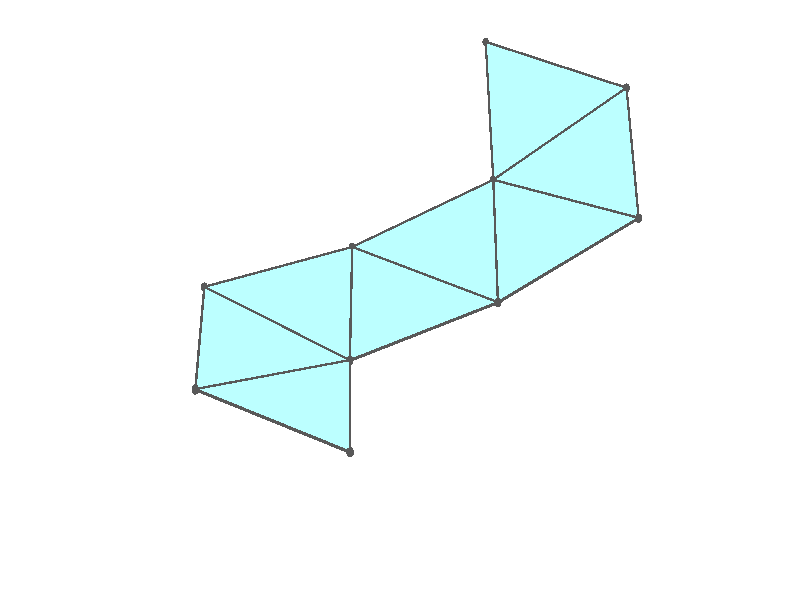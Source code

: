 #version 3.7;
global_settings{assumed_gamma 1.0}
camera{perspective location <18.750000000000000000000000, 10.825317547305481014063844, 12.499999999999996447286321> right <0.133333333333333331482962, -0.230940107675850353485814, -0.000000000000000000000000> up <-0.064951905283832905846353, -0.037499999999999998612221, 0.129903810567665811692706> direction <0.750000000000000111022302, 0.433012701892219298294151, 0.499999999999999944488849> sky <-0.433012701892219298294151, -0.249999999999999944488849, 0.866025403784438707610605> look_at <18.000000000000000000000000, 10.392304845413262270881205, 11.999999999999996447286321>}
light_source{<18.750000000000000000000000, 10.825317547305481014063844, 12.499999999999996447286321> rgb<1.0,1.0,1.0>}
background{rgb<1,1,1>}
union{union{object{union{sphere{<-0.408248290463862795185435, 0.707106781186547461715008, -0.018463387614030324357373>,0.029999999999999998889777}sphere{<-0.408248290463863350296947, -0.707106781186547350692706, -0.018463387614030324357373>,0.029999999999999998889777}sphere{<0.816496580927725923437777, -0.000000000000000199983985, -0.018463387614030324357373>,0.029999999999999998889777}} pigment{rgb<0.1,0.1,0.1>}}object{union{cylinder{<-0.408248290463862795185435, 0.707106781186547461715008, -0.018463387614030324357373>,<-0.408248290463863350296947, -0.707106781186547350692706, -0.018463387614030324357373>,0.010000000000000000208167}cylinder{<-0.408248290463863350296947, -0.707106781186547350692706, -0.018463387614030324357373>,<0.816496580927725923437777, -0.000000000000000199983985, -0.018463387614030324357373>,0.010000000000000000208167}cylinder{<0.816496580927725923437777, -0.000000000000000199983985, -0.018463387614030324357373>,<-0.408248290463862795185435, 0.707106781186547461715008, -0.018463387614030324357373>,0.010000000000000000208167}} pigment{rgb<0.1,0.1,0.1>}}object{polygon{3.000000000000000000000000,<-0.408248290463862795185435, 0.707106781186547461715008, -0.018463387614030324357373>,<-0.408248290463863350296947, -0.707106781186547350692706, -0.018463387614030324357373>,<0.816496580927725923437777, -0.000000000000000199983985, -0.018463387614030324357373>} pigment{rgbft<0.5,1.0,1.0,0.1,0.1>}}}union{object{union{sphere{<-0.408248290463862795185435, 0.707106781186547461715008, -0.018463387614031323558095>,0.029999999999999998889777}sphere{<-0.408248290463863350296947, -0.707106781186547350692706, -0.018463387614031316619201>,0.029999999999999998889777}sphere{<-1.628003441266322681713064, 0.000000000000000734467309, 0.091978325931484833377638>,0.029999999999999998889777}} pigment{rgb<0.1,0.1,0.1>}}object{union{cylinder{<-0.408248290463862795185435, 0.707106781186547461715008, -0.018463387614031323558095>,<-0.408248290463863350296947, -0.707106781186547350692706, -0.018463387614031316619201>,0.010000000000000000208167}cylinder{<-0.408248290463863350296947, -0.707106781186547350692706, -0.018463387614031316619201>,<-1.628003441266322681713064, 0.000000000000000734467309, 0.091978325931484833377638>,0.010000000000000000208167}cylinder{<-1.628003441266322681713064, 0.000000000000000734467309, 0.091978325931484833377638>,<-0.408248290463862795185435, 0.707106781186547461715008, -0.018463387614031323558095>,0.010000000000000000208167}} pigment{rgb<0.1,0.1,0.1>}}object{polygon{3.000000000000000000000000,<-0.408248290463862795185435, 0.707106781186547461715008, -0.018463387614031323558095>,<-0.408248290463863350296947, -0.707106781186547350692706, -0.018463387614031316619201>,<-1.628003441266322681713064, 0.000000000000000734467309, 0.091978325931484833377638>} pigment{rgbft<0.5,1.0,1.0,0.1,0.1>}}}union{object{union{sphere{<-0.408248290463862795185435, 0.707106781186547572737311, -0.018463387614031739891729>,0.029999999999999998889777}sphere{<-1.615559632648138510546687, 1.409892337585123334164905, 0.201745115288890997096161>,0.029999999999999998889777}sphere{<-1.628003441266322903757668, 0.000000000000000666133815, 0.091978325931484430921792>,0.029999999999999998889777}} pigment{rgb<0.1,0.1,0.1>}}object{union{cylinder{<-0.408248290463862795185435, 0.707106781186547572737311, -0.018463387614031739891729>,<-1.615559632648138510546687, 1.409892337585123334164905, 0.201745115288890997096161>,0.010000000000000000208167}cylinder{<-1.615559632648138510546687, 1.409892337585123334164905, 0.201745115288890997096161>,<-1.628003441266322903757668, 0.000000000000000666133815, 0.091978325931484430921792>,0.010000000000000000208167}cylinder{<-1.628003441266322903757668, 0.000000000000000666133815, 0.091978325931484430921792>,<-0.408248290463862795185435, 0.707106781186547572737311, -0.018463387614031739891729>,0.010000000000000000208167}} pigment{rgb<0.1,0.1,0.1>}}object{polygon{3.000000000000000000000000,<-0.408248290463862795185435, 0.707106781186547572737311, -0.018463387614031739891729>,<-1.615559632648138510546687, 1.409892337585123334164905, 0.201745115288890997096161>,<-1.628003441266322903757668, 0.000000000000000666133815, 0.091978325931484430921792>} pigment{rgbft<0.5,1.0,1.0,0.1,0.1>}}}union{object{union{sphere{<-2.815492932594024111381259, 0.694169514409386012587788, 0.420607894368221879588532>,0.029999999999999998889777}sphere{<-1.615559632648138288502082, 1.409892337585123112120300, 0.201745115288891274651917>,0.029999999999999998889777}sphere{<-1.628003441266322681713064, 0.000000000000000589805982, 0.091978325931484861133214>,0.029999999999999998889777}} pigment{rgb<0.1,0.1,0.1>}}object{union{cylinder{<-2.815492932594024111381259, 0.694169514409386012587788, 0.420607894368221879588532>,<-1.615559632648138288502082, 1.409892337585123112120300, 0.201745115288891274651917>,0.010000000000000000208167}cylinder{<-1.615559632648138288502082, 1.409892337585123112120300, 0.201745115288891274651917>,<-1.628003441266322681713064, 0.000000000000000589805982, 0.091978325931484861133214>,0.010000000000000000208167}cylinder{<-1.628003441266322681713064, 0.000000000000000589805982, 0.091978325931484861133214>,<-2.815492932594024111381259, 0.694169514409386012587788, 0.420607894368221879588532>,0.010000000000000000208167}} pigment{rgb<0.1,0.1,0.1>}}object{polygon{3.000000000000000000000000,<-2.815492932594024111381259, 0.694169514409386012587788, 0.420607894368221879588532>,<-1.615559632648138288502082, 1.409892337585123112120300, 0.201745115288891274651917>,<-1.628003441266322681713064, 0.000000000000000589805982, 0.091978325931484861133214>} pigment{rgbft<0.5,1.0,1.0,0.1,0.1>}}}union{object{union{sphere{<-2.815492932594024111381259, 0.694169514409385346453973, 0.420607894368222934300405>,0.029999999999999998889777}sphere{<-2.800781936327194188152134, -0.719964986583768173922238, 0.417924670620595184455937>,0.029999999999999998889777}sphere{<-1.628003441266322681713064, 0.000000000000000222044605, 0.091978325931486040745177>,0.029999999999999998889777}} pigment{rgb<0.1,0.1,0.1>}}object{union{cylinder{<-2.815492932594024111381259, 0.694169514409385346453973, 0.420607894368222934300405>,<-2.800781936327194188152134, -0.719964986583768173922238, 0.417924670620595184455937>,0.010000000000000000208167}cylinder{<-2.800781936327194188152134, -0.719964986583768173922238, 0.417924670620595184455937>,<-1.628003441266322681713064, 0.000000000000000222044605, 0.091978325931486040745177>,0.010000000000000000208167}cylinder{<-1.628003441266322681713064, 0.000000000000000222044605, 0.091978325931486040745177>,<-2.815492932594024111381259, 0.694169514409385346453973, 0.420607894368222934300405>,0.010000000000000000208167}} pigment{rgb<0.1,0.1,0.1>}}object{polygon{3.000000000000000000000000,<-2.815492932594024111381259, 0.694169514409385346453973, 0.420607894368222934300405>,<-2.800781936327194188152134, -0.719964986583768173922238, 0.417924670620595184455937>,<-1.628003441266322681713064, 0.000000000000000222044605, 0.091978325931486040745177>} pigment{rgbft<0.5,1.0,1.0,0.1,0.1>}}}union{object{union{sphere{<0.814001720633160452678112, -1.409892337585122445986485, 0.091978325931485679922694>,0.029999999999999998889777}sphere{<-0.408248290463863350296947, -0.707106781186547350692706, -0.018463387614030393746312>,0.029999999999999998889777}sphere{<0.816496580927726034460079, -0.000000000000000111022302, -0.018463387614030393746312>,0.029999999999999998889777}} pigment{rgb<0.1,0.1,0.1>}}object{union{cylinder{<0.814001720633160452678112, -1.409892337585122445986485, 0.091978325931485679922694>,<-0.408248290463863350296947, -0.707106781186547350692706, -0.018463387614030393746312>,0.010000000000000000208167}cylinder{<-0.408248290463863350296947, -0.707106781186547350692706, -0.018463387614030393746312>,<0.816496580927726034460079, -0.000000000000000111022302, -0.018463387614030393746312>,0.010000000000000000208167}cylinder{<0.816496580927726034460079, -0.000000000000000111022302, -0.018463387614030393746312>,<0.814001720633160452678112, -1.409892337585122445986485, 0.091978325931485679922694>,0.010000000000000000208167}} pigment{rgb<0.1,0.1,0.1>}}object{polygon{3.000000000000000000000000,<0.814001720633160452678112, -1.409892337585122445986485, 0.091978325931485679922694>,<-0.408248290463863350296947, -0.707106781186547350692706, -0.018463387614030393746312>,<0.816496580927726034460079, -0.000000000000000111022302, -0.018463387614030393746312>} pigment{rgbft<0.5,1.0,1.0,0.1,0.1>}}}union{object{union{sphere{<0.814001720633160563700415, -1.409892337585122445986485, 0.091978325931486082378541>,0.029999999999999998889777}sphere{<2.028782397273810822468931, -0.694169514409384236230949, 0.201745115288892773453000>,0.029999999999999998889777}sphere{<0.816496580927726145482382, -0.000000000000000074593109, -0.018463387614029963534890>,0.029999999999999998889777}} pigment{rgb<0.1,0.1,0.1>}}object{union{cylinder{<0.814001720633160563700415, -1.409892337585122445986485, 0.091978325931486082378541>,<2.028782397273810822468931, -0.694169514409384236230949, 0.201745115288892773453000>,0.010000000000000000208167}cylinder{<2.028782397273810822468931, -0.694169514409384236230949, 0.201745115288892773453000>,<0.816496580927726145482382, -0.000000000000000074593109, -0.018463387614029963534890>,0.010000000000000000208167}cylinder{<0.816496580927726145482382, -0.000000000000000074593109, -0.018463387614029963534890>,<0.814001720633160563700415, -1.409892337585122445986485, 0.091978325931486082378541>,0.010000000000000000208167}} pigment{rgb<0.1,0.1,0.1>}}object{polygon{3.000000000000000000000000,<0.814001720633160563700415, -1.409892337585122445986485, 0.091978325931486082378541>,<2.028782397273810822468931, -0.694169514409384236230949, 0.201745115288892773453000>,<0.816496580927726145482382, -0.000000000000000074593109, -0.018463387614029963534890>} pigment{rgbft<0.5,1.0,1.0,0.1,0.1>}}}union{object{union{sphere{<2.013889374470056115029593, 0.719964986583769617212170, 0.200399391465300558134999>,0.029999999999999998889777}sphere{<2.028782397273810822468931, -0.694169514409384236230949, 0.201745115288892828964151>,0.029999999999999998889777}sphere{<0.816496580927726034460079, -0.000000000000000111022302, -0.018463387614029914962632>,0.029999999999999998889777}} pigment{rgb<0.1,0.1,0.1>}}object{union{cylinder{<2.013889374470056115029593, 0.719964986583769617212170, 0.200399391465300558134999>,<2.028782397273810822468931, -0.694169514409384236230949, 0.201745115288892828964151>,0.010000000000000000208167}cylinder{<2.028782397273810822468931, -0.694169514409384236230949, 0.201745115288892828964151>,<0.816496580927726034460079, -0.000000000000000111022302, -0.018463387614029914962632>,0.010000000000000000208167}cylinder{<0.816496580927726034460079, -0.000000000000000111022302, -0.018463387614029914962632>,<2.013889374470056115029593, 0.719964986583769617212170, 0.200399391465300558134999>,0.010000000000000000208167}} pigment{rgb<0.1,0.1,0.1>}}object{polygon{3.000000000000000000000000,<2.013889374470056115029593, 0.719964986583769617212170, 0.200399391465300558134999>,<2.028782397273810822468931, -0.694169514409384236230949, 0.201745115288892828964151>,<0.816496580927726034460079, -0.000000000000000111022302, -0.018463387614029914962632>} pigment{rgbft<0.5,1.0,1.0,0.1,0.1>}}}}
